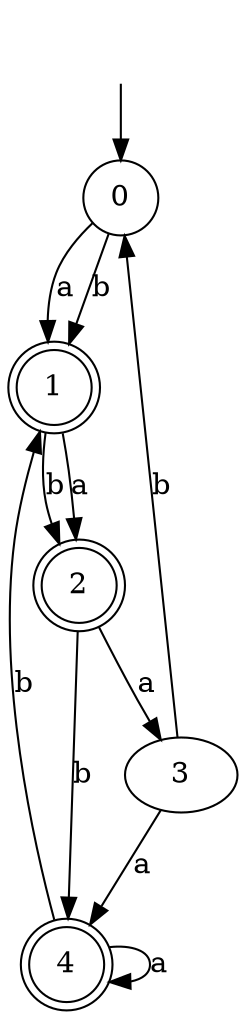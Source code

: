 digraph RandomDFA {
  __start0 [label="", shape=none];
  __start0 -> 0 [label=""];
  0 [shape=circle]
  0 -> 1 [label="a"]
  0 -> 1 [label="b"]
  1 [shape=doublecircle]
  1 -> 2 [label="a"]
  1 -> 2 [label="b"]
  2 [shape=doublecircle]
  2 -> 3 [label="a"]
  2 -> 4 [label="b"]
  3
  3 -> 4 [label="a"]
  3 -> 0 [label="b"]
  4 [shape=doublecircle]
  4 -> 4 [label="a"]
  4 -> 1 [label="b"]
}
